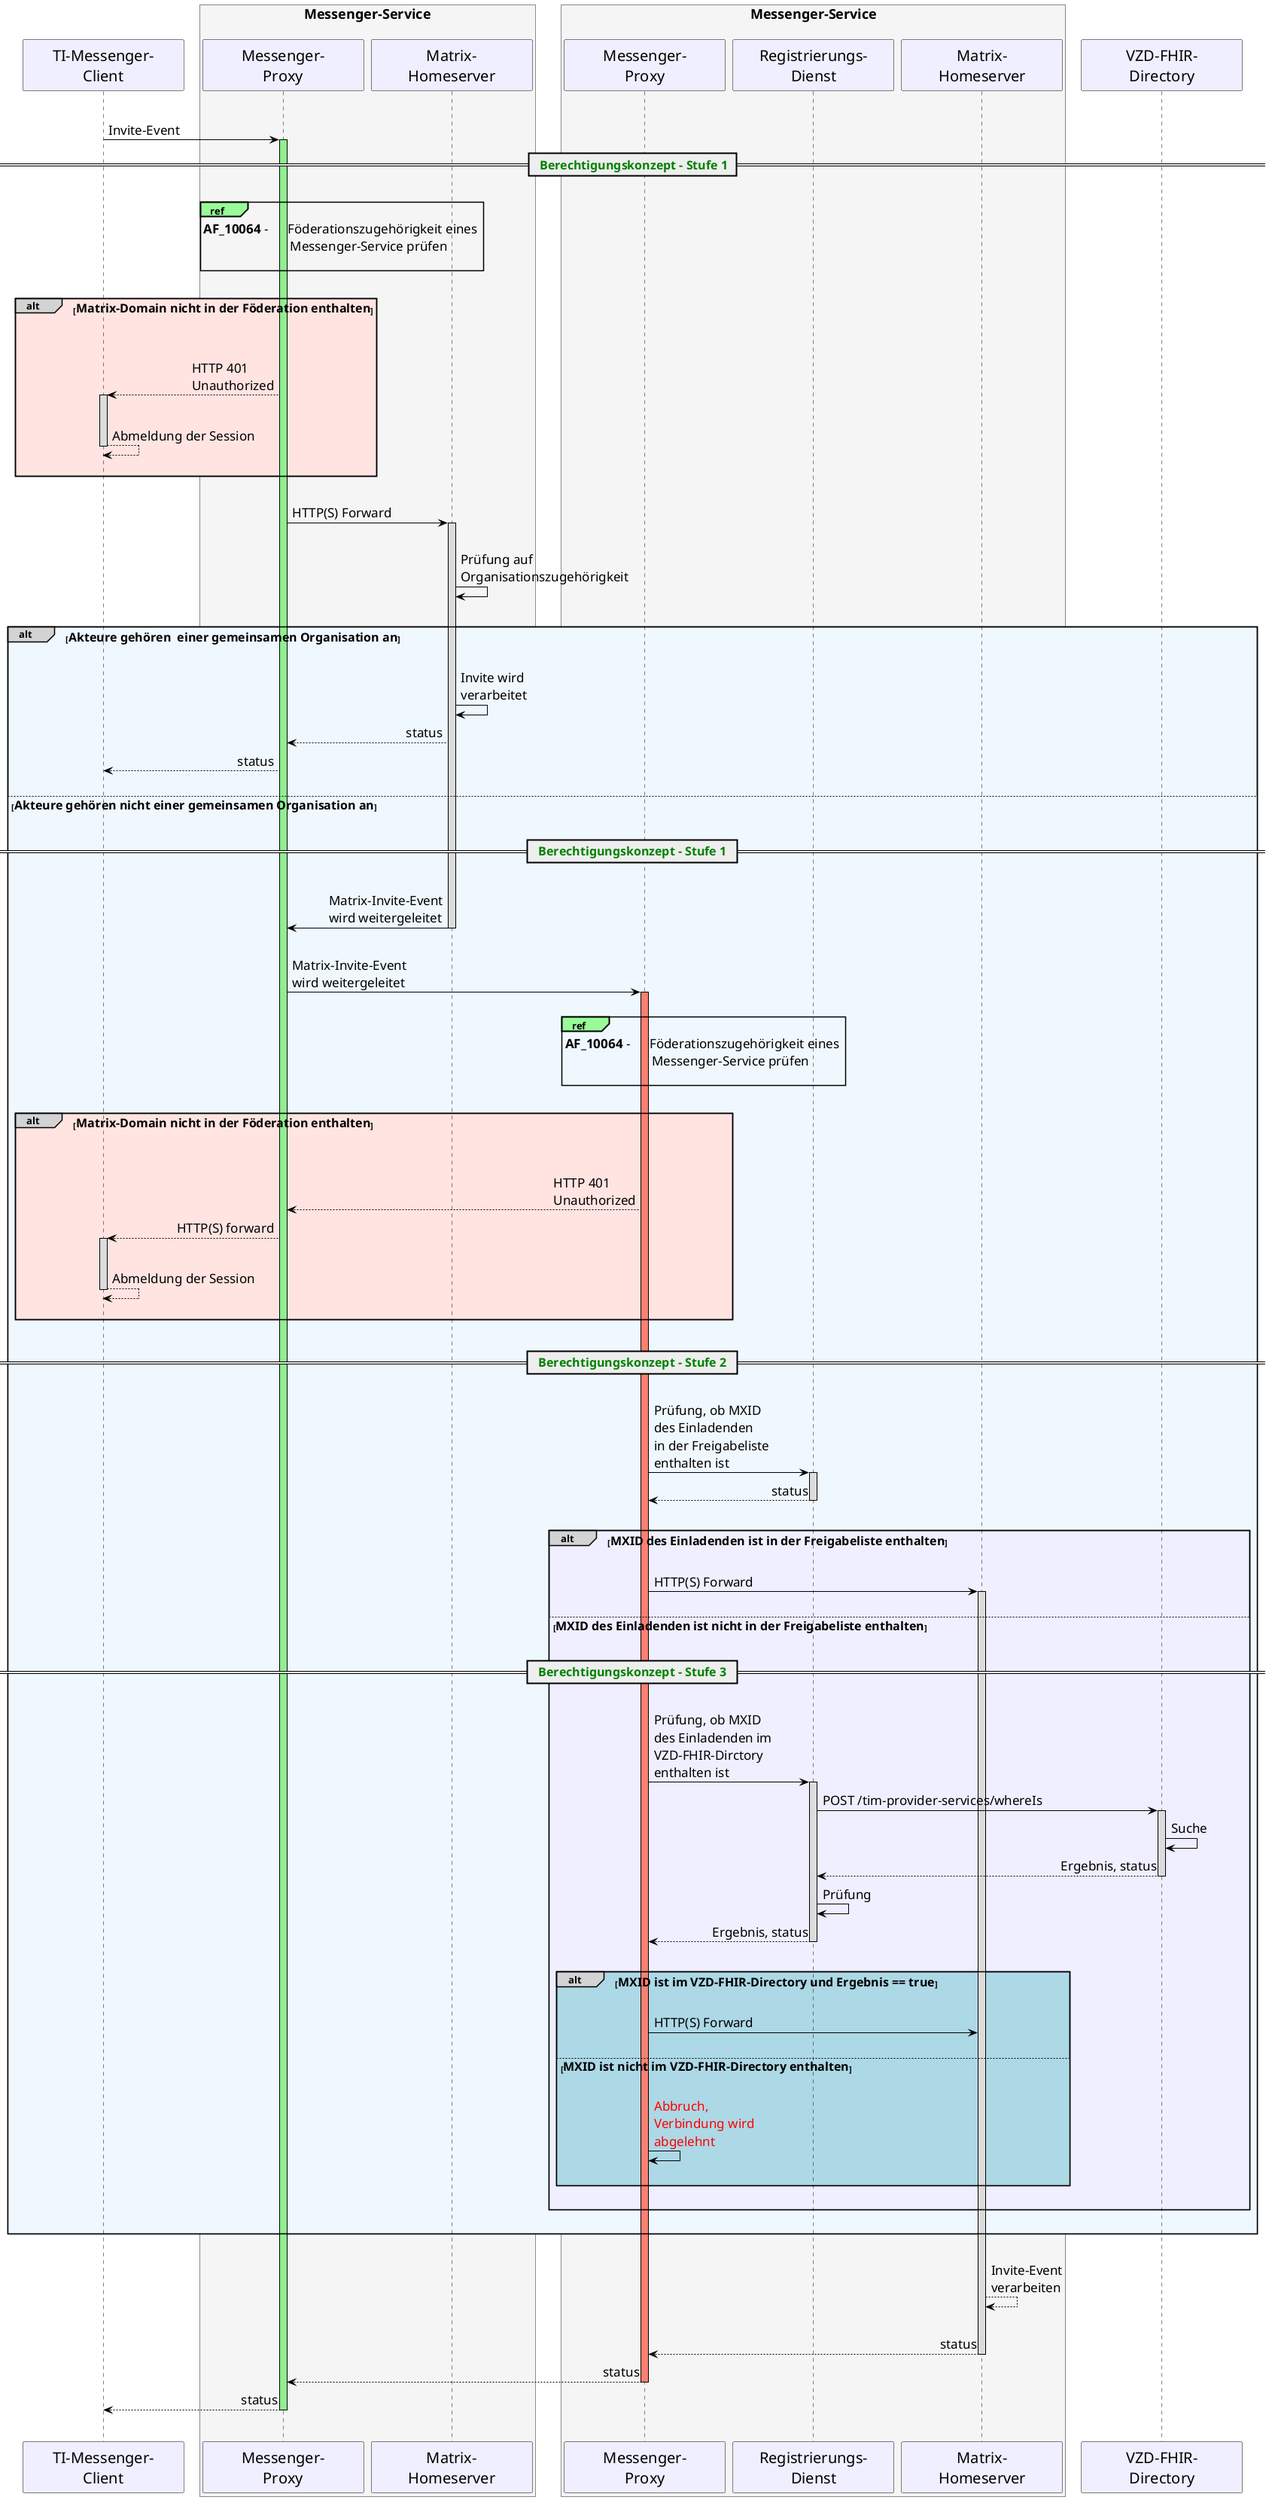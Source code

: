 /' 
# TI-Messenger 1.1
# TI-Messenger-Dienst
# Sequence Diagram
# Name: Stufen der Berechtigungsprüfung
'/

@startuml
skinparam sequenceMessageAlign direction
skinparam minClassWidth 200
skinparam BoxPadding 15
skinparam sequenceReferenceHeaderBackgroundColor palegreen
scale max 2048 width

skinparam sequence {
ArrowColor black
ArrowFontSize 17
ActorBorderColor black
LifeLineBorderColor black
LifeLineBackgroundColor Gainsboro

ParticipantBorderColor Motivation
ParticipantBackgroundColor Motivation
ParticipantFontName Impact
ParticipantFontSize 20
ParticipantFontColor black
ParticipantBorderColor Black
ParticipantBackgroundColor MOTIVATION

ActorBackgroundColor Gainsboro
ActorFontColor black
ActorFontSize 20
ActorFontName Aapex
}
      participant C as "TI-Messenger-\nClient"
      box <size:18>Messenger-Service\n #WhiteSmoke
      participant MP as "Messenger-\nProxy"
      participant MH as "Matrix-\nHomeserver"
      end box
      box <size:18>Messenger-Service\n #WhiteSmoke
      participant MP2 as "Messenger-\nProxy"
      participant RD2 as "Registrierungs-\nDienst"
      participant MH2 as "Matrix-\nHomeserver"
      end box
      participant VZD as "VZD-FHIR-\nDirectory"

|||
C->MP: Invite-Event
 activate MP #LIGHTGREEN

== <font color=green><size:16>  Berechtigungskonzept - Stufe 1</size></font> == 
    |||
      ref over MP, MP: <size:17>**AF_10064** - \tFöderationszugehörigkeit eines \n<size:17>        \tMessenger-Service prüfen</size>\n 
    |||

alt#LightGrey #MISTYROSE  <size:16>Matrix-Domain nicht in der Föderation enthalten</size>
|||
    |||
    MP-->C: HTTP 401 \nUnauthorized
     activate C
    |||
    C-->C: Abmeldung der Session
     deactivate C
|||
end

|||
MP->MH: HTTP(S) Forward
 activate MH

|||
MH->MH: Prüfung auf \nOrganisationszugehörigkeit

|||
   alt#LightGrey #AliceBlue <size:16>Akteure gehören  einer gemeinsamen Organisation an</size> 
   |||
      MH->MH: Invite wird \nverarbeitet 
      MH-->MP: status
      MP-->C: status
      |||

   else <size:16>Akteure gehören nicht einer gemeinsamen Organisation an</size>
   |||
      == <font color=green><size:16>  Berechtigungskonzept - Stufe 1</size></font>  ==
      |||
      MH->MP: Matrix-Invite-Event \nwird weitergeleitet
      deactivate MH
      |||
      MP->MP2: Matrix-Invite-Event \nwird weitergeleitet
      activate MP2 #SALMON
     
        |||
        ref over MP2, MP2: <size:17>**AF_10064** - \tFöderationszugehörigkeit eines \n<size:17>        \tMessenger-Service prüfen</size>\n 
        |||
     
        alt#LightGrey #MISTYROSE  <size:16>Matrix-Domain nicht in der Föderation enthalten</size>
        |||
            |||
            MP2-->MP: HTTP 401 \nUnauthorized
            MP-->C: HTTP(S) forward
             activate C
            |||
            C-->C: Abmeldung der Session
             deactivate C
        |||
        end
       
        |||
        == <font color=green><size:16>  Berechtigungskonzept - Stufe 2</size></font>  ==     
       
         activate MP2
        MP2->RD2: \nPrüfung, ob MXID \ndes Einladenden \nin der Freigabeliste \nenthalten ist
         activate RD2
        RD2-->MP2: status
         deactivate RD2
        |||
          
          alt#LightGrey #MOTIVATION  <size:16>MXID des Einladenden ist in der Freigabeliste enthalten</size>
          |||
             MP2->MH2: HTTP(S) Forward
              activate MH2
          |||
             else <size:16>MXID des Einladenden ist nicht in der Freigabeliste enthalten</size>
             |||
                == <font color=green><size:16>  Berechtigungskonzept - Stufe 3</size></font>  ==
                MP2->RD2: \nPrüfung, ob MXID \ndes Einladenden im \nVZD-FHIR-Dirctory \nenthalten ist
                 activate RD2
                RD2->VZD: POST /tim-provider-services/whereIs
                 activate VZD
                VZD->VZD: Suche
                VZD-->RD2: Ergebnis, status
                 deactivate VZD
                RD2->RD2: Prüfung 
                RD2-->MP2: Ergebnis, status
                 deactivate RD2
             |||
                alt#LightGrey #LightBlue  <size:16>MXID ist im VZD-FHIR-Directory und Ergebnis == true</size>
                |||
                  MP2->MH2: HTTP(S) Forward
                |||
                  else <size:16>MXID ist nicht im VZD-FHIR-Directory enthalten</size>
                  |||
                    MP2->MP2: <font color=red>Abbruch, \n<font color=red>Verbindung wird \n<font color=red>abgelehnt</font>
                  |||
                end
                |||
          end
          |||
   end
   |||


MH2-->MH2: Invite-Event \nverarbeiten
|||
MH2-->MP2: status
deactivate MH2
MP2-->MP: status
deactivate MP2

MP-->C: status
deactivate MP

|||
